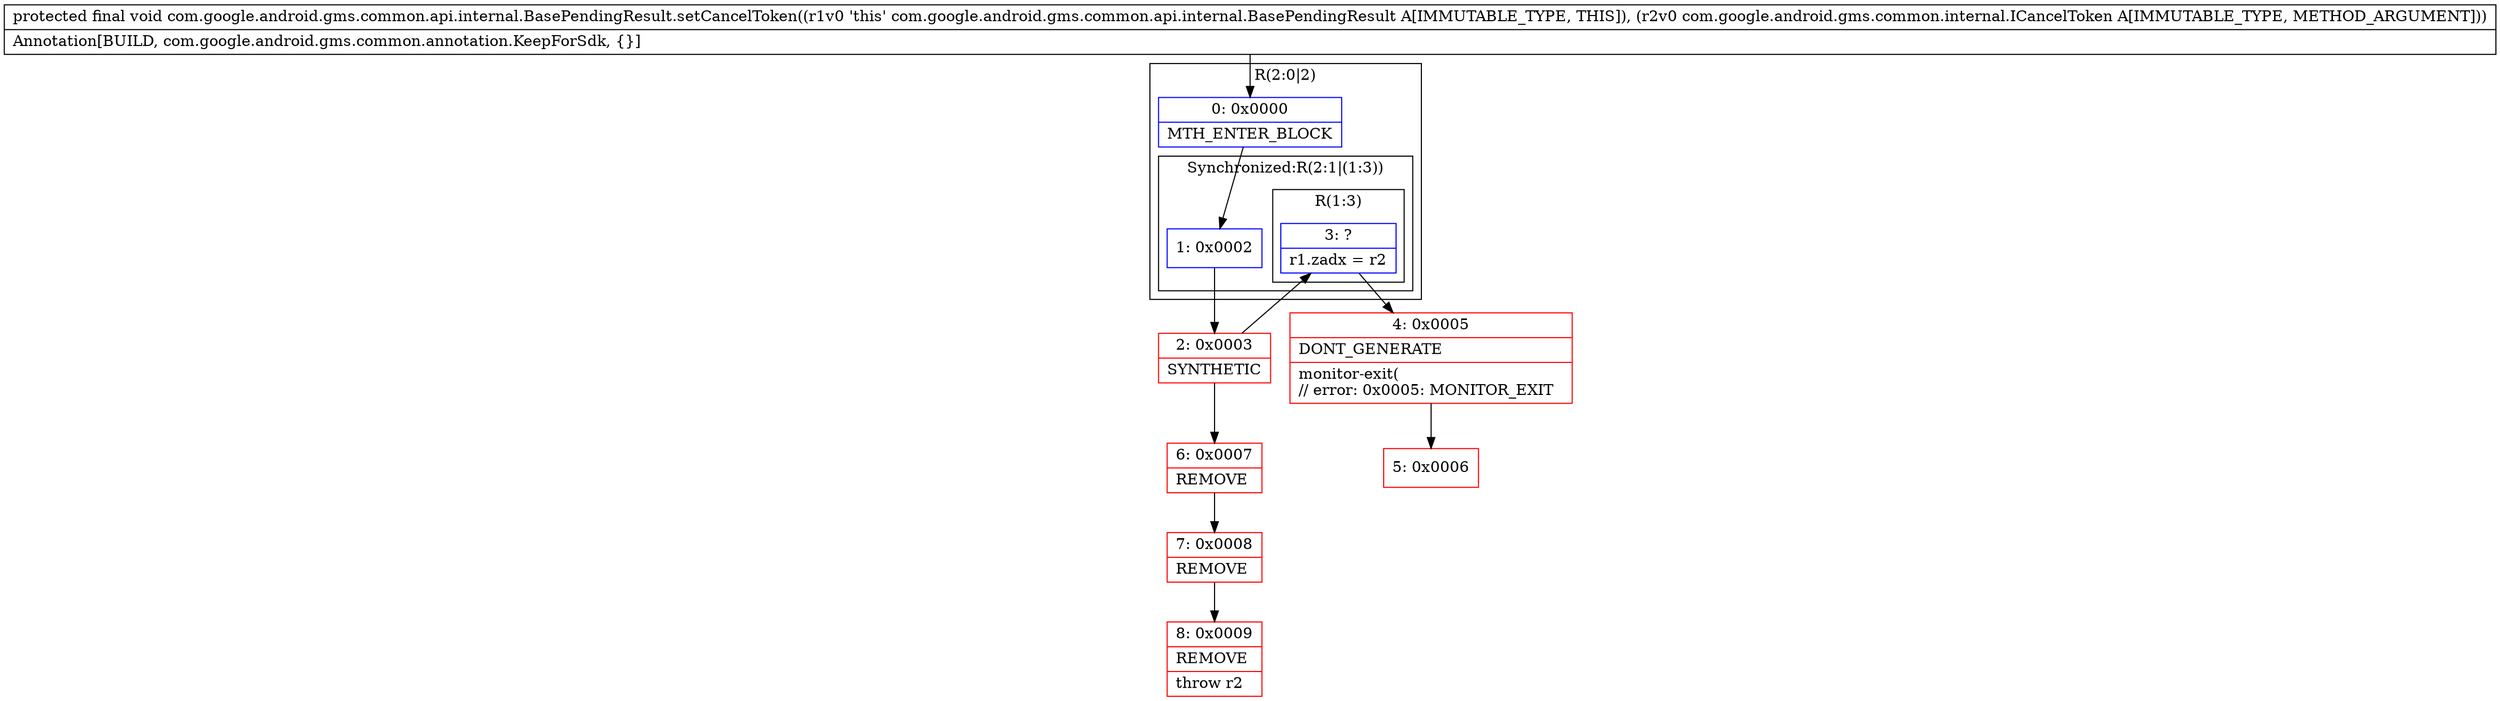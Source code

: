 digraph "CFG forcom.google.android.gms.common.api.internal.BasePendingResult.setCancelToken(Lcom\/google\/android\/gms\/common\/internal\/ICancelToken;)V" {
subgraph cluster_Region_1677566293 {
label = "R(2:0|2)";
node [shape=record,color=blue];
Node_0 [shape=record,label="{0\:\ 0x0000|MTH_ENTER_BLOCK\l}"];
subgraph cluster_SynchronizedRegion_1445194320 {
label = "Synchronized:R(2:1|(1:3))";
node [shape=record,color=blue];
Node_1 [shape=record,label="{1\:\ 0x0002}"];
subgraph cluster_Region_63585349 {
label = "R(1:3)";
node [shape=record,color=blue];
Node_3 [shape=record,label="{3\:\ ?|r1.zadx = r2\l}"];
}
}
}
Node_2 [shape=record,color=red,label="{2\:\ 0x0003|SYNTHETIC\l}"];
Node_4 [shape=record,color=red,label="{4\:\ 0x0005|DONT_GENERATE\l|monitor\-exit(\l\/\/ error: 0x0005: MONITOR_EXIT  \l}"];
Node_5 [shape=record,color=red,label="{5\:\ 0x0006}"];
Node_6 [shape=record,color=red,label="{6\:\ 0x0007|REMOVE\l}"];
Node_7 [shape=record,color=red,label="{7\:\ 0x0008|REMOVE\l}"];
Node_8 [shape=record,color=red,label="{8\:\ 0x0009|REMOVE\l|throw r2\l}"];
MethodNode[shape=record,label="{protected final void com.google.android.gms.common.api.internal.BasePendingResult.setCancelToken((r1v0 'this' com.google.android.gms.common.api.internal.BasePendingResult A[IMMUTABLE_TYPE, THIS]), (r2v0 com.google.android.gms.common.internal.ICancelToken A[IMMUTABLE_TYPE, METHOD_ARGUMENT]))  | Annotation[BUILD, com.google.android.gms.common.annotation.KeepForSdk, \{\}]\l}"];
MethodNode -> Node_0;
Node_0 -> Node_1;
Node_1 -> Node_2;
Node_3 -> Node_4;
Node_2 -> Node_3;
Node_2 -> Node_6;
Node_4 -> Node_5;
Node_6 -> Node_7;
Node_7 -> Node_8;
}

